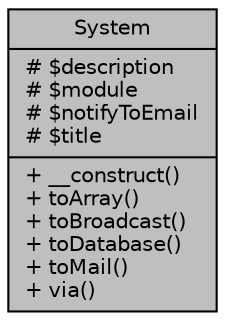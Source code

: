 digraph "System"
{
 // LATEX_PDF_SIZE
  bgcolor="transparent";
  edge [fontname="Helvetica",fontsize="10",labelfontname="Helvetica",labelfontsize="10"];
  node [fontname="Helvetica",fontsize="10",shape=record];
  Node1 [label="{System\n|# $description\l# $module\l# $notifyToEmail\l# $title\l|+ __construct()\l+ toArray()\l+ toBroadcast()\l+ toDatabase()\l+ toMail()\l+ via()\l}",height=0.2,width=0.4,color="black", fillcolor="grey75", style="filled", fontcolor="black",tooltip="Notificaciones del sistema."];
}
